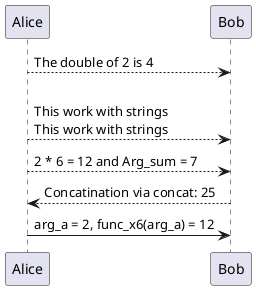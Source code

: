 @startuml slide_function

!function $func_double($n)
  !return $n + $n
!endfunction

!function $func_x6($n)
  !return 6 * $n
!endfunction

!function $concat($a, $b)
  !return "a <-- b : " + "Concatination via concat: " + $a + $b
!endfunction

!$arg_a = 2
!$arg_b = 5
!$arg_sum = $arg_a + $arg_b

participant Alice as a
participant Bob as b

a --> b : The double of $arg_a is $func_double($arg_a)
a --> b : $func_double('\nThis work with strings')
a --> b : $arg_a * 6 = $func_x6($arg_a) and Arg_sum = $arg_sum
$concat($arg_a, $arg_b)
!if ($arg_a == 2) && ($func_x6($arg_a) >= 12)
  a -> b : arg_a = $arg_a, func_x6(arg_a) = $func_x6($arg_a)
!else
  a -> b : ERROR!
!endif

@enduml